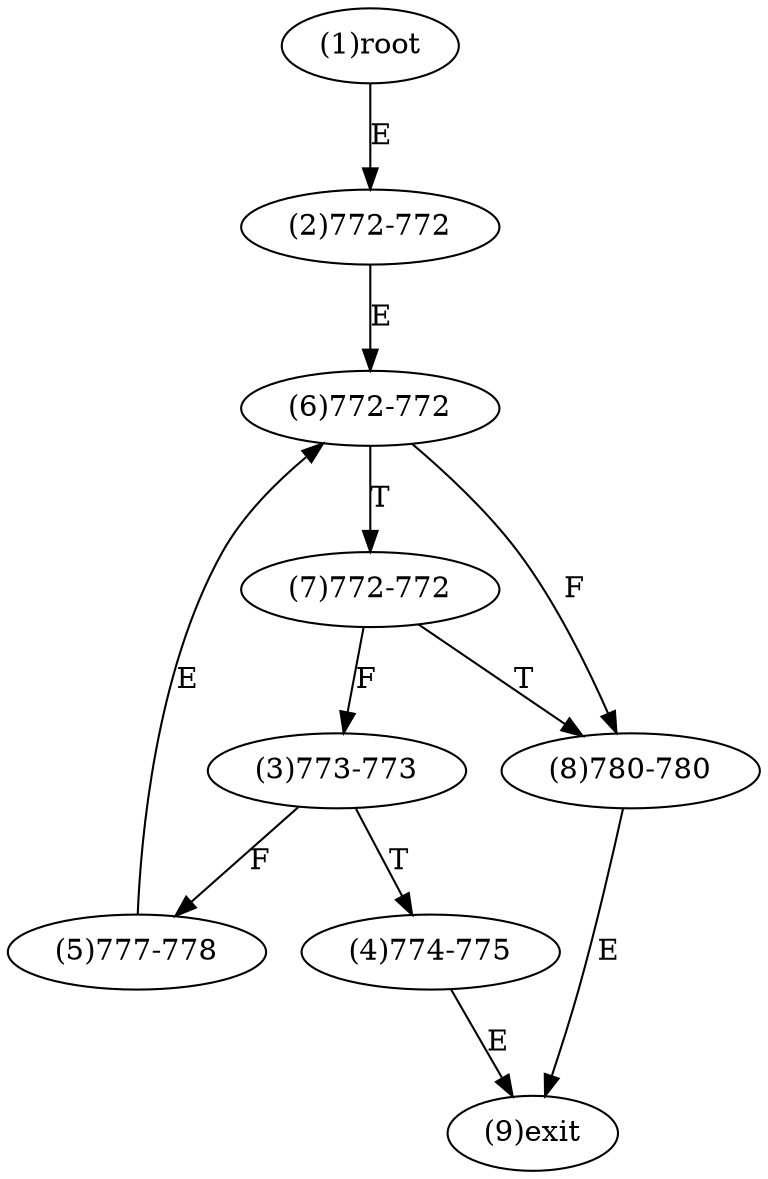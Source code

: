 digraph "" { 
1[ label="(1)root"];
2[ label="(2)772-772"];
3[ label="(3)773-773"];
4[ label="(4)774-775"];
5[ label="(5)777-778"];
6[ label="(6)772-772"];
7[ label="(7)772-772"];
8[ label="(8)780-780"];
9[ label="(9)exit"];
1->2[ label="E"];
2->6[ label="E"];
3->5[ label="F"];
3->4[ label="T"];
4->9[ label="E"];
5->6[ label="E"];
6->8[ label="F"];
6->7[ label="T"];
7->3[ label="F"];
7->8[ label="T"];
8->9[ label="E"];
}